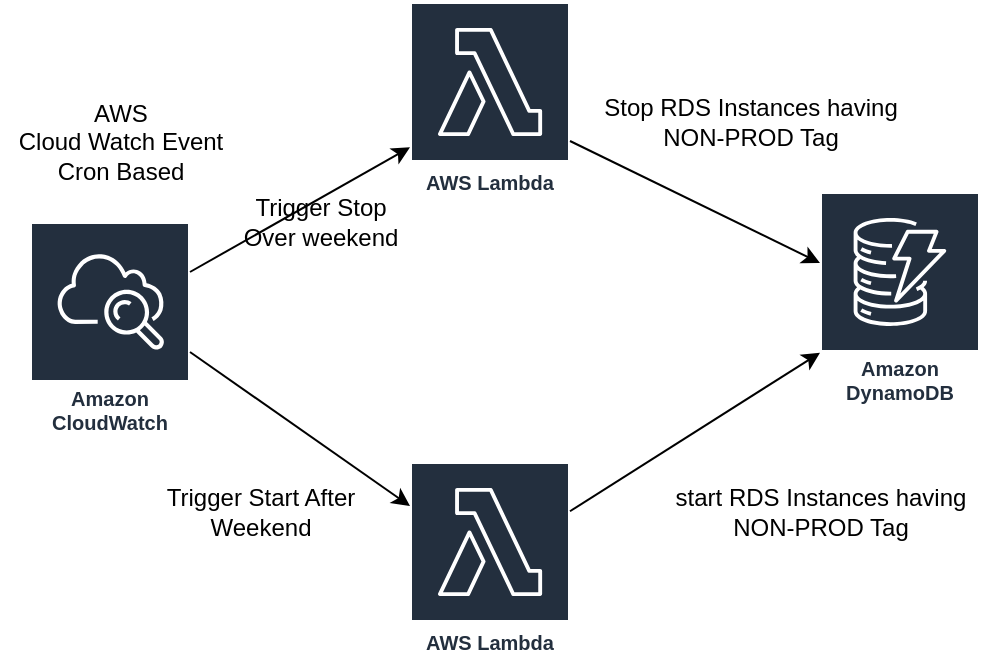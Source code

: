 <mxfile version="14.8.6" type="github">
  <diagram id="Rg3t3ZgAIxPmIPJQsHCW" name="Page-1">
    <mxGraphModel dx="782" dy="436" grid="1" gridSize="10" guides="1" tooltips="1" connect="1" arrows="1" fold="1" page="1" pageScale="1" pageWidth="850" pageHeight="1100" math="0" shadow="0">
      <root>
        <mxCell id="0" />
        <mxCell id="1" parent="0" />
        <mxCell id="aXe0QUdgSVS8LQKhwUWt-2" value="Amazon CloudWatch" style="outlineConnect=0;fontColor=#232F3E;gradientColor=none;strokeColor=#ffffff;fillColor=#232F3E;dashed=0;verticalLabelPosition=middle;verticalAlign=bottom;align=center;html=1;whiteSpace=wrap;fontSize=10;fontStyle=1;spacing=3;shape=mxgraph.aws4.productIcon;prIcon=mxgraph.aws4.cloudwatch;" vertex="1" parent="1">
          <mxGeometry x="30" y="120" width="80" height="110" as="geometry" />
        </mxCell>
        <mxCell id="aXe0QUdgSVS8LQKhwUWt-3" value="AWS &lt;br&gt;Cloud Watch Event&lt;br&gt;Cron Based" style="text;html=1;align=center;verticalAlign=middle;resizable=0;points=[];autosize=1;strokeColor=none;" vertex="1" parent="1">
          <mxGeometry x="15" y="55" width="120" height="50" as="geometry" />
        </mxCell>
        <mxCell id="aXe0QUdgSVS8LQKhwUWt-4" value="AWS Lambda" style="outlineConnect=0;fontColor=#232F3E;gradientColor=none;strokeColor=#ffffff;fillColor=#232F3E;dashed=0;verticalLabelPosition=middle;verticalAlign=bottom;align=center;html=1;whiteSpace=wrap;fontSize=10;fontStyle=1;spacing=3;shape=mxgraph.aws4.productIcon;prIcon=mxgraph.aws4.lambda;" vertex="1" parent="1">
          <mxGeometry x="220" y="10" width="80" height="100" as="geometry" />
        </mxCell>
        <mxCell id="aXe0QUdgSVS8LQKhwUWt-5" value="AWS Lambda" style="outlineConnect=0;fontColor=#232F3E;gradientColor=none;strokeColor=#ffffff;fillColor=#232F3E;dashed=0;verticalLabelPosition=middle;verticalAlign=bottom;align=center;html=1;whiteSpace=wrap;fontSize=10;fontStyle=1;spacing=3;shape=mxgraph.aws4.productIcon;prIcon=mxgraph.aws4.lambda;" vertex="1" parent="1">
          <mxGeometry x="220" y="240" width="80" height="100" as="geometry" />
        </mxCell>
        <mxCell id="aXe0QUdgSVS8LQKhwUWt-6" value="Amazon DynamoDB" style="outlineConnect=0;fontColor=#232F3E;gradientColor=none;strokeColor=#ffffff;fillColor=#232F3E;dashed=0;verticalLabelPosition=middle;verticalAlign=bottom;align=center;html=1;whiteSpace=wrap;fontSize=10;fontStyle=1;spacing=3;shape=mxgraph.aws4.productIcon;prIcon=mxgraph.aws4.dynamodb;" vertex="1" parent="1">
          <mxGeometry x="425" y="105" width="80" height="110" as="geometry" />
        </mxCell>
        <mxCell id="aXe0QUdgSVS8LQKhwUWt-11" value="Trigger Stop &lt;br&gt;Over weekend" style="text;html=1;align=center;verticalAlign=middle;resizable=0;points=[];autosize=1;strokeColor=none;" vertex="1" parent="1">
          <mxGeometry x="130" y="105" width="90" height="30" as="geometry" />
        </mxCell>
        <mxCell id="aXe0QUdgSVS8LQKhwUWt-12" value="Trigger Start After &lt;br&gt;Weekend" style="text;html=1;align=center;verticalAlign=middle;resizable=0;points=[];autosize=1;strokeColor=none;" vertex="1" parent="1">
          <mxGeometry x="90" y="250" width="110" height="30" as="geometry" />
        </mxCell>
        <mxCell id="aXe0QUdgSVS8LQKhwUWt-13" value="Stop RDS Instances having &lt;br&gt;NON-PROD Tag" style="text;html=1;align=center;verticalAlign=middle;resizable=0;points=[];autosize=1;strokeColor=none;" vertex="1" parent="1">
          <mxGeometry x="310" y="55" width="160" height="30" as="geometry" />
        </mxCell>
        <mxCell id="aXe0QUdgSVS8LQKhwUWt-14" value="start RDS Instances having &lt;br&gt;NON-PROD Tag" style="text;html=1;align=center;verticalAlign=middle;resizable=0;points=[];autosize=1;strokeColor=none;" vertex="1" parent="1">
          <mxGeometry x="345" y="250" width="160" height="30" as="geometry" />
        </mxCell>
        <mxCell id="aXe0QUdgSVS8LQKhwUWt-15" value="" style="endArrow=classic;html=1;" edge="1" parent="1" target="aXe0QUdgSVS8LQKhwUWt-4">
          <mxGeometry width="50" height="50" relative="1" as="geometry">
            <mxPoint x="110" y="145" as="sourcePoint" />
            <mxPoint x="160" y="95" as="targetPoint" />
          </mxGeometry>
        </mxCell>
        <mxCell id="aXe0QUdgSVS8LQKhwUWt-16" value="" style="endArrow=classic;html=1;" edge="1" parent="1" target="aXe0QUdgSVS8LQKhwUWt-5">
          <mxGeometry width="50" height="50" relative="1" as="geometry">
            <mxPoint x="110" y="185" as="sourcePoint" />
            <mxPoint x="160" y="135" as="targetPoint" />
          </mxGeometry>
        </mxCell>
        <mxCell id="aXe0QUdgSVS8LQKhwUWt-17" value="" style="endArrow=classic;html=1;" edge="1" parent="1" source="aXe0QUdgSVS8LQKhwUWt-5" target="aXe0QUdgSVS8LQKhwUWt-6">
          <mxGeometry width="50" height="50" relative="1" as="geometry">
            <mxPoint x="310" y="290" as="sourcePoint" />
            <mxPoint x="370" y="230" as="targetPoint" />
          </mxGeometry>
        </mxCell>
        <mxCell id="aXe0QUdgSVS8LQKhwUWt-18" value="" style="endArrow=classic;html=1;" edge="1" parent="1" source="aXe0QUdgSVS8LQKhwUWt-4" target="aXe0QUdgSVS8LQKhwUWt-6">
          <mxGeometry width="50" height="50" relative="1" as="geometry">
            <mxPoint x="320" y="110" as="sourcePoint" />
            <mxPoint x="370" y="60" as="targetPoint" />
          </mxGeometry>
        </mxCell>
      </root>
    </mxGraphModel>
  </diagram>
</mxfile>

